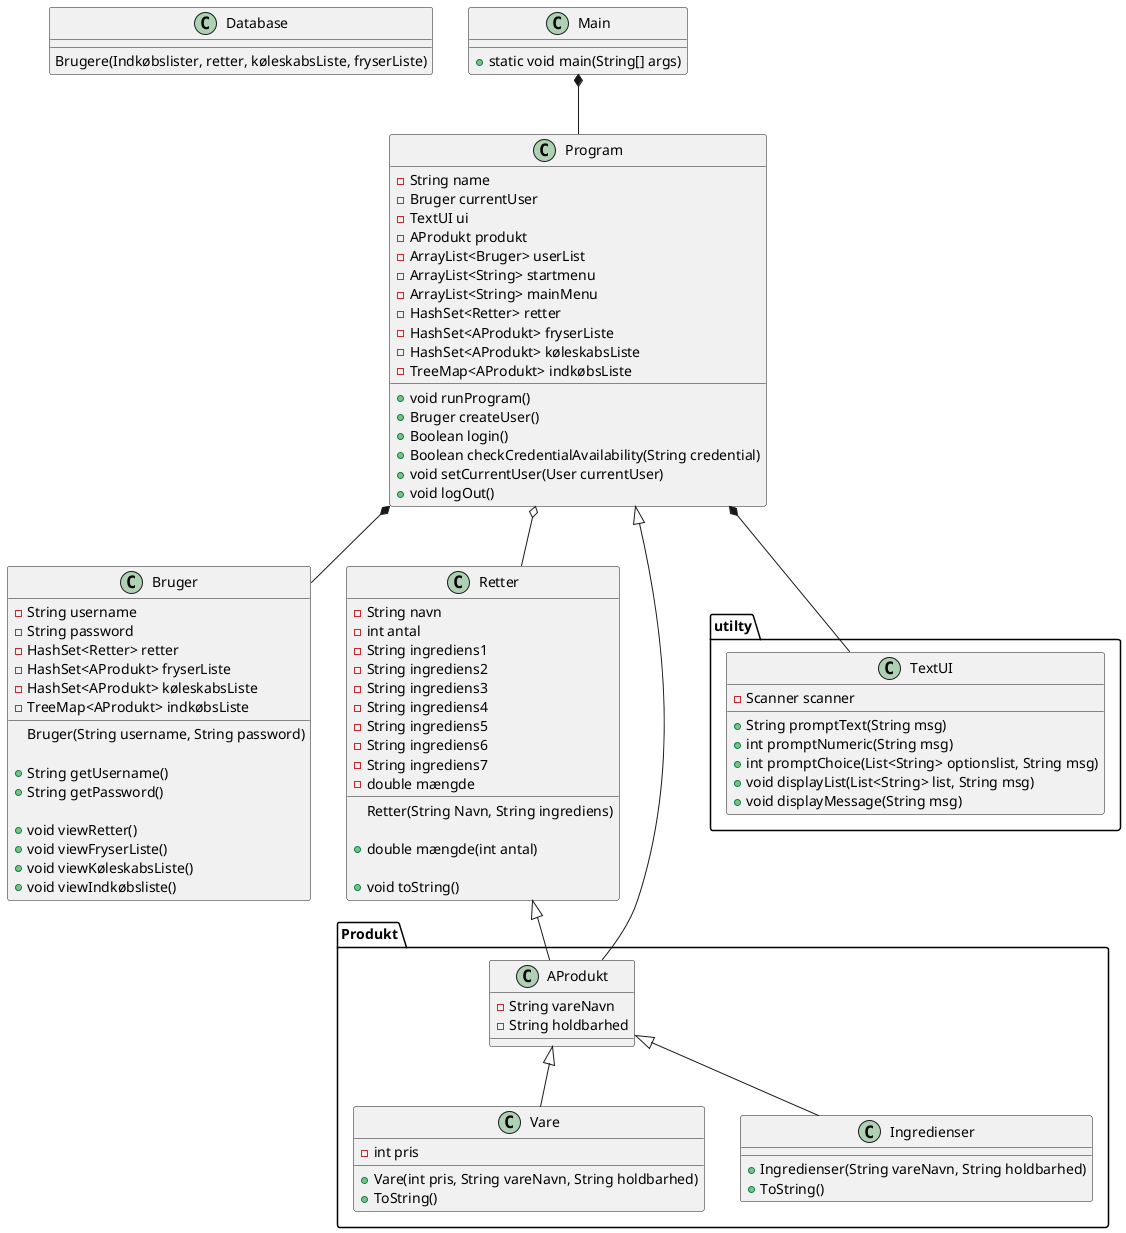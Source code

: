 @startuml

class Database{
Brugere(Indkøbslister, retter, køleskabsListe, fryserListe)
}

class Main {
+ static void main(String[] args)
}





class Bruger {
- String username
- String password
- HashSet<Retter> retter
- HashSet<AProdukt> fryserListe
- HashSet<AProdukt> køleskabsListe
- TreeMap<AProdukt> indkøbsListe

Bruger(String username, String password)

+ String getUsername()
+ String getPassword()

+ void viewRetter()
+ void viewFryserListe()
+ void viewKøleskabsListe()
+ void viewIndkøbsliste()
}

class Program {
- String name
- Bruger currentUser
- TextUI ui
- AProdukt produkt
'- FileIO io
- ArrayList<Bruger> userList
-ArrayList<String> startmenu
-ArrayList<String> mainMenu
- HashSet<Retter> retter
- HashSet<AProdukt> fryserListe
- HashSet<AProdukt> køleskabsListe
- TreeMap<AProdukt> indkøbsListe

+ void runProgram()
+ Bruger createUser()
+ Boolean login()
+ Boolean checkCredentialAvailability(String credential)
+ void setCurrentUser(User currentUser)
+ void logOut()
}

class Retter{
- String navn
- int antal
- String ingrediens1
- String ingrediens2
- String ingrediens3
- String ingrediens4
- String ingrediens5
- String ingrediens6
- String ingrediens7
- double mængde

Retter(String Navn, String ingrediens)

+ double mængde(int antal)

+ void toString()

}

package Produkt {
class AProdukt{
- String vareNavn
- String holdbarhed

}

class Vare{
- int pris
+ Vare(int pris, String vareNavn, String holdbarhed)
+ ToString()
}

class Ingredienser{
+ Ingredienser(String vareNavn, String holdbarhed)
+ ToString()
}
}


package utilty{
'class FileIO {
'- ArrayList<Movie> listOfMovies
'- ArrayList<Series> listOfSeries
'- String moviePath
'- String seriePath
'- String favoritesPath
'- String watchedPath
'- String userSavePath

'+ ArrayList<String> readMovieData()
'+ ArrayList<String> readSerieData()
'- ArrayList<String> scanFile(String path)
'+ void saveFavorites(User currentUser, AMedia media)
'+ void saveWatched(User currentUser, AMedia media)
'+ void deleteFavorites(String title, User currentUser)
'- void mediaSaveOrRemove(User currentUser, String title, String path, boolean willRemove)
'+ String getFavorites(User currentUser)
'+ String getWatched(User currentUser)
'- String getMedia(User currentUser, String path)
'+ void saveUserData(User currentUser)
'+ ArrayList<User> readUserData()
'}


class TextUI {
- Scanner scanner
+ String promptText(String msg)
+ int promptNumeric(String msg)
+ int promptChoice(List<String> optionslist, String msg)
+ void displayList(List<String> list, String msg)
+ void displayMessage(String msg)
}
}


Main *-- Program
Program *-- Bruger
Program *-- TextUI
Program <|-- AProdukt

Retter <|-- AProdukt
Program o-- Retter

AProdukt <|-- Ingredienser
AProdukt <|-- Vare



'https://devhints.io/plantuml
'Car <|-- SmallCar      # extension
'Car *-- Engine         # composition
'Cars o-- Car           # aggregation
'Car <|.. SmallCar      # dotted line (use .. instead of --)
'Car <|--* Car

'-left->
'-right->

@enduml